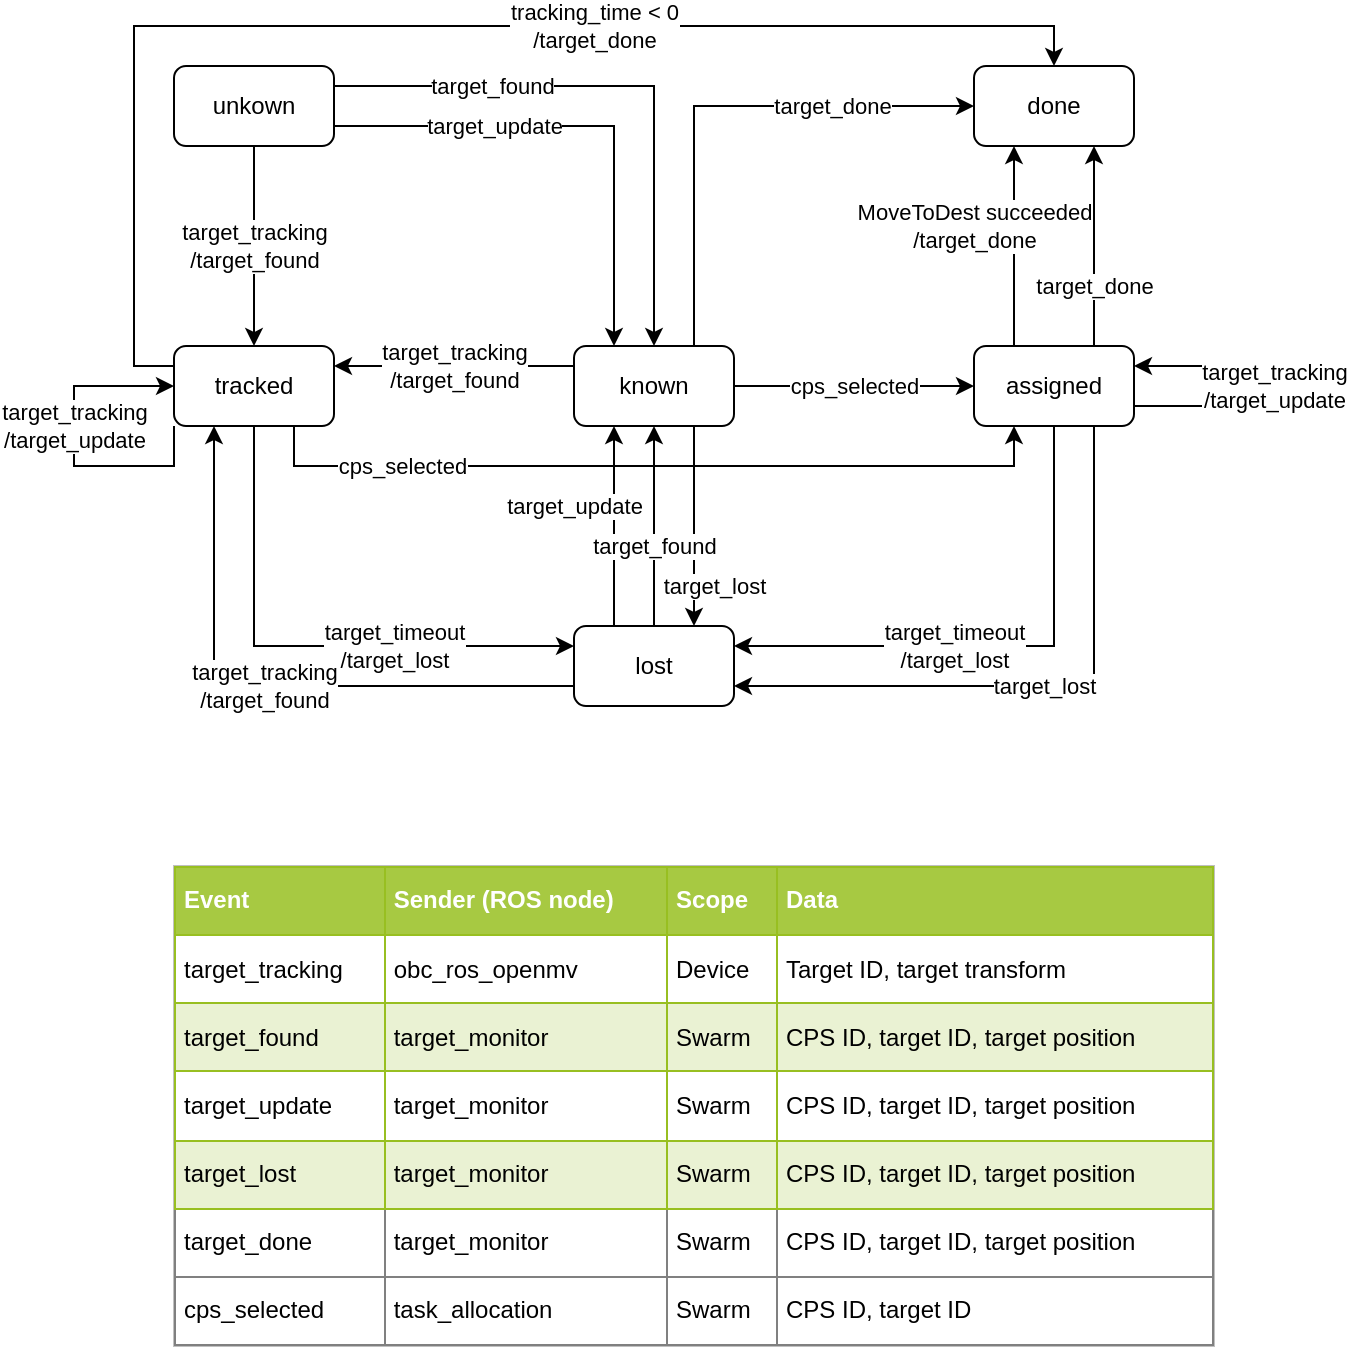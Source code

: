 <mxfile version="14.5.1" type="device"><diagram id="rryP37q9wWnmaPz_61ar" name="Page-1"><mxGraphModel dx="813" dy="482" grid="1" gridSize="10" guides="1" tooltips="1" connect="1" arrows="1" fold="1" page="1" pageScale="1" pageWidth="827" pageHeight="1169" math="0" shadow="0"><root><mxCell id="0"/><mxCell id="1" parent="0"/><mxCell id="lsxvKKyCiyH4rhXFVfdI-3" value="target_tracking&lt;br&gt;/target_found" style="edgeStyle=orthogonalEdgeStyle;rounded=0;orthogonalLoop=1;jettySize=auto;html=1;exitX=0.5;exitY=1;exitDx=0;exitDy=0;entryX=0.5;entryY=0;entryDx=0;entryDy=0;" parent="1" source="lsxvKKyCiyH4rhXFVfdI-1" target="lsxvKKyCiyH4rhXFVfdI-2" edge="1"><mxGeometry relative="1" as="geometry"/></mxCell><mxCell id="lsxvKKyCiyH4rhXFVfdI-13" value="target_found" style="edgeStyle=orthogonalEdgeStyle;rounded=0;orthogonalLoop=1;jettySize=auto;html=1;exitX=1;exitY=0.25;exitDx=0;exitDy=0;entryX=0.5;entryY=0;entryDx=0;entryDy=0;" parent="1" source="lsxvKKyCiyH4rhXFVfdI-1" target="lsxvKKyCiyH4rhXFVfdI-6" edge="1"><mxGeometry x="-0.455" relative="1" as="geometry"><mxPoint as="offset"/></mxGeometry></mxCell><mxCell id="nnvllqlW_LOirEWdN0ga-5" value="target_update" style="edgeStyle=orthogonalEdgeStyle;rounded=0;orthogonalLoop=1;jettySize=auto;html=1;exitX=1;exitY=0.75;exitDx=0;exitDy=0;entryX=0.25;entryY=0;entryDx=0;entryDy=0;" edge="1" parent="1" source="lsxvKKyCiyH4rhXFVfdI-1" target="lsxvKKyCiyH4rhXFVfdI-6"><mxGeometry x="-0.36" relative="1" as="geometry"><mxPoint as="offset"/></mxGeometry></mxCell><mxCell id="lsxvKKyCiyH4rhXFVfdI-1" value="unkown" style="rounded=1;whiteSpace=wrap;html=1;" parent="1" vertex="1"><mxGeometry x="120" y="40" width="80" height="40" as="geometry"/></mxCell><mxCell id="lsxvKKyCiyH4rhXFVfdI-5" value="target_timeout&lt;br&gt;/target_lost" style="edgeStyle=orthogonalEdgeStyle;rounded=0;orthogonalLoop=1;jettySize=auto;html=1;exitX=0.5;exitY=1;exitDx=0;exitDy=0;entryX=0;entryY=0.25;entryDx=0;entryDy=0;" parent="1" source="lsxvKKyCiyH4rhXFVfdI-2" target="lsxvKKyCiyH4rhXFVfdI-4" edge="1"><mxGeometry x="0.333" relative="1" as="geometry"><mxPoint as="offset"/></mxGeometry></mxCell><mxCell id="lsxvKKyCiyH4rhXFVfdI-22" value="cps_selected" style="edgeStyle=orthogonalEdgeStyle;rounded=0;orthogonalLoop=1;jettySize=auto;html=1;exitX=0.75;exitY=1;exitDx=0;exitDy=0;entryX=0.25;entryY=1;entryDx=0;entryDy=0;" parent="1" source="lsxvKKyCiyH4rhXFVfdI-2" target="lsxvKKyCiyH4rhXFVfdI-8" edge="1"><mxGeometry x="-0.632" relative="1" as="geometry"><mxPoint as="offset"/></mxGeometry></mxCell><mxCell id="nnvllqlW_LOirEWdN0ga-3" value="tracking_time &amp;lt; 0&lt;br&gt;/target_done" style="edgeStyle=orthogonalEdgeStyle;rounded=0;orthogonalLoop=1;jettySize=auto;html=1;exitX=0;exitY=0.25;exitDx=0;exitDy=0;entryX=0.5;entryY=0;entryDx=0;entryDy=0;" edge="1" parent="1" source="lsxvKKyCiyH4rhXFVfdI-2" target="lsxvKKyCiyH4rhXFVfdI-10"><mxGeometry x="0.252" relative="1" as="geometry"><mxPoint as="offset"/></mxGeometry></mxCell><mxCell id="nnvllqlW_LOirEWdN0ga-4" value="target_update" style="edgeStyle=orthogonalEdgeStyle;rounded=0;orthogonalLoop=1;jettySize=auto;html=1;exitX=0.25;exitY=0;exitDx=0;exitDy=0;entryX=0.25;entryY=1;entryDx=0;entryDy=0;" edge="1" parent="1" source="lsxvKKyCiyH4rhXFVfdI-4" target="lsxvKKyCiyH4rhXFVfdI-6"><mxGeometry x="0.2" y="20" relative="1" as="geometry"><mxPoint as="offset"/></mxGeometry></mxCell><mxCell id="lsxvKKyCiyH4rhXFVfdI-2" value="tracked" style="rounded=1;whiteSpace=wrap;html=1;" parent="1" vertex="1"><mxGeometry x="120" y="180" width="80" height="40" as="geometry"/></mxCell><mxCell id="lsxvKKyCiyH4rhXFVfdI-16" value="target_lost" style="edgeStyle=orthogonalEdgeStyle;rounded=0;orthogonalLoop=1;jettySize=auto;html=1;exitX=0.75;exitY=1;exitDx=0;exitDy=0;entryX=0.75;entryY=0;entryDx=0;entryDy=0;" parent="1" source="lsxvKKyCiyH4rhXFVfdI-6" target="lsxvKKyCiyH4rhXFVfdI-4" edge="1"><mxGeometry x="0.6" y="10" relative="1" as="geometry"><mxPoint as="offset"/></mxGeometry></mxCell><mxCell id="lsxvKKyCiyH4rhXFVfdI-17" value="MoveToDest succeeded&lt;br&gt;/target_done" style="edgeStyle=orthogonalEdgeStyle;rounded=0;orthogonalLoop=1;jettySize=auto;html=1;entryX=0.25;entryY=1;entryDx=0;entryDy=0;exitX=0.25;exitY=0;exitDx=0;exitDy=0;" parent="1" source="lsxvKKyCiyH4rhXFVfdI-8" target="lsxvKKyCiyH4rhXFVfdI-10" edge="1"><mxGeometry x="0.2" y="20" relative="1" as="geometry"><mxPoint x="530" y="420" as="sourcePoint"/><mxPoint as="offset"/></mxGeometry></mxCell><mxCell id="lsxvKKyCiyH4rhXFVfdI-19" value="target_tracking&lt;br&gt;/target_found" style="edgeStyle=orthogonalEdgeStyle;rounded=0;orthogonalLoop=1;jettySize=auto;html=1;exitX=0;exitY=0.25;exitDx=0;exitDy=0;entryX=1;entryY=0.25;entryDx=0;entryDy=0;" parent="1" source="lsxvKKyCiyH4rhXFVfdI-6" target="lsxvKKyCiyH4rhXFVfdI-2" edge="1"><mxGeometry relative="1" as="geometry"/></mxCell><mxCell id="lsxvKKyCiyH4rhXFVfdI-21" value="cps_selected" style="edgeStyle=orthogonalEdgeStyle;rounded=0;orthogonalLoop=1;jettySize=auto;html=1;exitX=1;exitY=0.5;exitDx=0;exitDy=0;entryX=0;entryY=0.5;entryDx=0;entryDy=0;" parent="1" source="lsxvKKyCiyH4rhXFVfdI-6" target="lsxvKKyCiyH4rhXFVfdI-8" edge="1"><mxGeometry relative="1" as="geometry"/></mxCell><mxCell id="nnvllqlW_LOirEWdN0ga-1" value="target_done" style="edgeStyle=orthogonalEdgeStyle;rounded=0;orthogonalLoop=1;jettySize=auto;html=1;exitX=0.75;exitY=0;exitDx=0;exitDy=0;entryX=0;entryY=0.5;entryDx=0;entryDy=0;" edge="1" parent="1" source="lsxvKKyCiyH4rhXFVfdI-6" target="lsxvKKyCiyH4rhXFVfdI-10"><mxGeometry x="0.455" relative="1" as="geometry"><mxPoint as="offset"/></mxGeometry></mxCell><mxCell id="lsxvKKyCiyH4rhXFVfdI-6" value="known" style="rounded=1;whiteSpace=wrap;html=1;" parent="1" vertex="1"><mxGeometry x="320" y="180" width="80" height="40" as="geometry"/></mxCell><mxCell id="lsxvKKyCiyH4rhXFVfdI-23" value="target_done" style="edgeStyle=orthogonalEdgeStyle;rounded=0;orthogonalLoop=1;jettySize=auto;html=1;exitX=0.75;exitY=0;exitDx=0;exitDy=0;entryX=0.75;entryY=1;entryDx=0;entryDy=0;" parent="1" source="lsxvKKyCiyH4rhXFVfdI-8" target="lsxvKKyCiyH4rhXFVfdI-10" edge="1"><mxGeometry x="-0.4" relative="1" as="geometry"><mxPoint as="offset"/></mxGeometry></mxCell><mxCell id="wszh8n7C_yEL3ImOkxpN-1" value="target_lost" style="edgeStyle=orthogonalEdgeStyle;rounded=0;orthogonalLoop=1;jettySize=auto;html=1;exitX=0.75;exitY=1;exitDx=0;exitDy=0;entryX=1;entryY=0.75;entryDx=0;entryDy=0;" parent="1" source="lsxvKKyCiyH4rhXFVfdI-8" target="lsxvKKyCiyH4rhXFVfdI-4" edge="1"><mxGeometry relative="1" as="geometry"/></mxCell><mxCell id="wszh8n7C_yEL3ImOkxpN-2" value="&lt;div&gt;target_timeout&lt;/div&gt;&lt;div&gt;/target_lost&lt;/div&gt;" style="edgeStyle=orthogonalEdgeStyle;rounded=0;orthogonalLoop=1;jettySize=auto;html=1;exitX=0.5;exitY=1;exitDx=0;exitDy=0;entryX=1;entryY=0.25;entryDx=0;entryDy=0;" parent="1" source="lsxvKKyCiyH4rhXFVfdI-8" target="lsxvKKyCiyH4rhXFVfdI-4" edge="1"><mxGeometry x="0.185" relative="1" as="geometry"><mxPoint as="offset"/></mxGeometry></mxCell><mxCell id="lsxvKKyCiyH4rhXFVfdI-8" value="assigned" style="rounded=1;whiteSpace=wrap;html=1;" parent="1" vertex="1"><mxGeometry x="520" y="180" width="80" height="40" as="geometry"/></mxCell><mxCell id="lsxvKKyCiyH4rhXFVfdI-14" value="target_tracking&lt;br&gt;/target_found" style="edgeStyle=orthogonalEdgeStyle;rounded=0;orthogonalLoop=1;jettySize=auto;html=1;exitX=0;exitY=0.75;exitDx=0;exitDy=0;entryX=0.25;entryY=1;entryDx=0;entryDy=0;" parent="1" source="lsxvKKyCiyH4rhXFVfdI-4" target="lsxvKKyCiyH4rhXFVfdI-2" edge="1"><mxGeometry relative="1" as="geometry"/></mxCell><mxCell id="lsxvKKyCiyH4rhXFVfdI-15" value="target_found" style="edgeStyle=orthogonalEdgeStyle;rounded=0;orthogonalLoop=1;jettySize=auto;html=1;exitX=0.5;exitY=0;exitDx=0;exitDy=0;entryX=0.5;entryY=1;entryDx=0;entryDy=0;" parent="1" source="lsxvKKyCiyH4rhXFVfdI-4" target="lsxvKKyCiyH4rhXFVfdI-6" edge="1"><mxGeometry x="-0.2" relative="1" as="geometry"><mxPoint as="offset"/></mxGeometry></mxCell><mxCell id="lsxvKKyCiyH4rhXFVfdI-4" value="lost" style="rounded=1;whiteSpace=wrap;html=1;" parent="1" vertex="1"><mxGeometry x="320" y="320" width="80" height="40" as="geometry"/></mxCell><mxCell id="lsxvKKyCiyH4rhXFVfdI-10" value="done" style="rounded=1;whiteSpace=wrap;html=1;" parent="1" vertex="1"><mxGeometry x="520" y="40" width="80" height="40" as="geometry"/></mxCell><mxCell id="lsxvKKyCiyH4rhXFVfdI-20" value="target_tracking&lt;br&gt;/target_update" style="edgeStyle=orthogonalEdgeStyle;rounded=0;orthogonalLoop=1;jettySize=auto;html=1;exitX=0;exitY=1;exitDx=0;exitDy=0;entryX=0;entryY=0.5;entryDx=0;entryDy=0;" parent="1" source="lsxvKKyCiyH4rhXFVfdI-2" target="lsxvKKyCiyH4rhXFVfdI-2" edge="1"><mxGeometry x="0.125" relative="1" as="geometry"><Array as="points"><mxPoint x="120" y="240"/><mxPoint x="70" y="240"/><mxPoint x="70" y="200"/></Array><mxPoint as="offset"/></mxGeometry></mxCell><mxCell id="lsxvKKyCiyH4rhXFVfdI-24" value="&lt;table style=&quot;width: 100% ; height: 100% ; border-collapse: collapse&quot; cellpadding=&quot;4&quot; border=&quot;1&quot; width=&quot;100%&quot;&gt;&lt;tbody&gt;&lt;tr style=&quot;background-color: #a7c942 ; color: #ffffff ; border: 1px solid #98bf21&quot;&gt;&lt;th align=&quot;left&quot;&gt;Event&lt;/th&gt;&lt;th align=&quot;left&quot;&gt;Sender (ROS node)&lt;br&gt;&lt;/th&gt;&lt;th align=&quot;left&quot;&gt;Scope&lt;/th&gt;&lt;td&gt;&lt;b&gt;Data&lt;/b&gt;&lt;br&gt;&lt;/td&gt;&lt;/tr&gt;&lt;tr style=&quot;border: 1px solid #98bf21&quot;&gt;&lt;td&gt;target_tracking&lt;/td&gt;&lt;td&gt;obc_ros_openmv&lt;/td&gt;&lt;td&gt;Device&lt;/td&gt;&lt;td&gt;Target ID, target transform&lt;br&gt;&lt;/td&gt;&lt;/tr&gt;&lt;tr style=&quot;background-color: #eaf2d3 ; border: 1px solid #98bf21&quot;&gt;&lt;td&gt;target_found&lt;/td&gt;&lt;td&gt;target_monitor&lt;/td&gt;&lt;td&gt;Swarm&lt;/td&gt;&lt;td&gt;CPS ID, target ID, target position&lt;br&gt;&lt;/td&gt;&lt;/tr&gt;&lt;tr style=&quot;border: 1px solid #98bf21&quot;&gt;&lt;td&gt;target_update&lt;/td&gt;&lt;td&gt;target_monitor&lt;/td&gt;&lt;td&gt;Swarm&lt;/td&gt;&lt;td&gt;CPS ID, target ID, target position&lt;/td&gt;&lt;/tr&gt;&lt;tr style=&quot;background-color: #eaf2d3 ; border: 1px solid #98bf21&quot;&gt;&lt;td&gt;target_lost&lt;/td&gt;&lt;td&gt;target_monitor&lt;/td&gt;&lt;td&gt;Swarm&lt;/td&gt;&lt;td&gt;CPS ID, target ID, target position&lt;/td&gt;&lt;/tr&gt;&lt;tr&gt;&lt;td&gt;target_done&lt;br&gt;&lt;/td&gt;&lt;td&gt;target_monitor&lt;/td&gt;&lt;td&gt;Swarm&lt;br&gt;&lt;/td&gt;&lt;td&gt;CPS ID, target ID, target position&lt;/td&gt;&lt;/tr&gt;&lt;tr&gt;&lt;td&gt;cps_selected&lt;br&gt;&lt;/td&gt;&lt;td&gt;task_allocation&lt;br&gt;&lt;/td&gt;&lt;td&gt;Swarm&lt;br&gt;&lt;/td&gt;&lt;td&gt;CPS ID, target ID&lt;br&gt;&lt;/td&gt;&lt;/tr&gt;&lt;/tbody&gt;&lt;/table&gt;" style="text;html=1;strokeColor=#c0c0c0;fillColor=#ffffff;overflow=fill;rounded=0;" parent="1" vertex="1"><mxGeometry x="120" y="440" width="520" height="240" as="geometry"/></mxCell><mxCell id="_3fjAFWZvsZwCOa7jEWS-1" value="&lt;div&gt;target_tracking&lt;/div&gt;&lt;div&gt;/target_update&lt;br&gt;&lt;/div&gt;" style="edgeStyle=orthogonalEdgeStyle;rounded=0;orthogonalLoop=1;jettySize=auto;html=1;exitX=1;exitY=0.75;exitDx=0;exitDy=0;entryX=1;entryY=0.25;entryDx=0;entryDy=0;" parent="1" source="lsxvKKyCiyH4rhXFVfdI-8" target="lsxvKKyCiyH4rhXFVfdI-8" edge="1"><mxGeometry relative="1" as="geometry"><Array as="points"><mxPoint x="670" y="210"/><mxPoint x="670" y="190"/></Array><mxPoint x="670" y="180" as="targetPoint"/></mxGeometry></mxCell></root></mxGraphModel></diagram></mxfile>